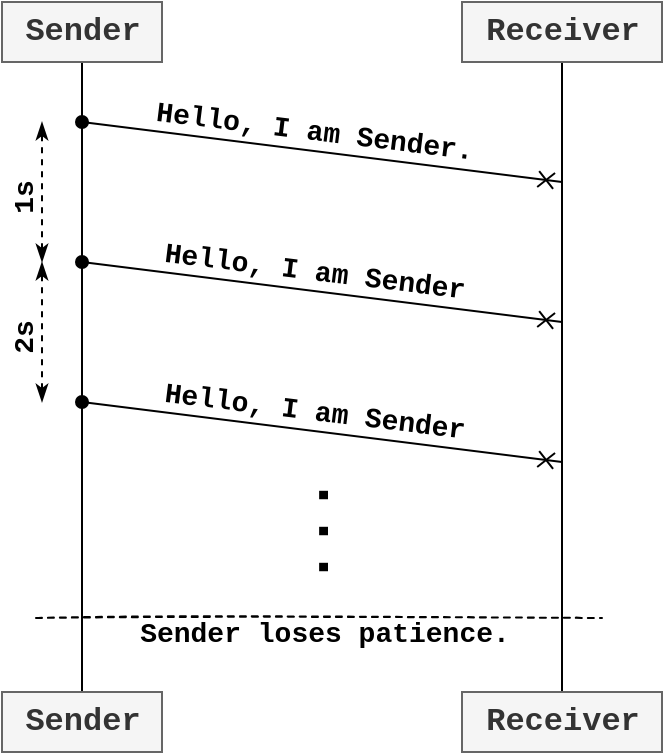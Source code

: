 <mxfile version="20.5.3" type="embed"><diagram id="23iRSUPoRavnBvh4doch" name="Page-1"><mxGraphModel dx="531" dy="615" grid="1" gridSize="10" guides="1" tooltips="1" connect="1" arrows="1" fold="1" page="1" pageScale="1" pageWidth="827" pageHeight="1169" math="0" shadow="0"><root><mxCell id="0"/><mxCell id="1" parent="0"/><mxCell id="2" style="edgeStyle=orthogonalEdgeStyle;rounded=0;orthogonalLoop=1;jettySize=auto;html=1;fontFamily=Courier New;fontSize=16;endArrow=none;endFill=0;" edge="1" parent="1" source="3" target="6"><mxGeometry relative="1" as="geometry"><Array as="points"><mxPoint x="160" y="240"/><mxPoint x="160" y="240"/></Array></mxGeometry></mxCell><mxCell id="3" value="Sender" style="text;html=1;align=center;verticalAlign=middle;resizable=0;points=[];autosize=1;strokeColor=#666666;fillColor=#f5f5f5;fontSize=16;fontFamily=Courier New;fontColor=#333333;fontStyle=1" vertex="1" parent="1"><mxGeometry x="120" y="150" width="80" height="30" as="geometry"/></mxCell><mxCell id="4" style="edgeStyle=orthogonalEdgeStyle;rounded=0;orthogonalLoop=1;jettySize=auto;html=1;fontFamily=Courier New;fontSize=16;endArrow=none;endFill=0;" edge="1" parent="1" source="5" target="7"><mxGeometry relative="1" as="geometry"/></mxCell><mxCell id="5" value="Receiver" style="text;html=1;align=center;verticalAlign=middle;resizable=0;points=[];autosize=1;strokeColor=#666666;fillColor=#f5f5f5;fontSize=16;fontFamily=Courier New;fontColor=#333333;fontStyle=1" vertex="1" parent="1"><mxGeometry x="350" y="150" width="100" height="30" as="geometry"/></mxCell><mxCell id="6" value="Sender" style="text;html=1;align=center;verticalAlign=middle;resizable=0;points=[];autosize=1;strokeColor=#666666;fillColor=#f5f5f5;fontSize=16;fontFamily=Courier New;fontColor=#333333;fontStyle=1" vertex="1" parent="1"><mxGeometry x="120" y="495" width="80" height="30" as="geometry"/></mxCell><mxCell id="7" value="Receiver" style="text;html=1;align=center;verticalAlign=middle;resizable=0;points=[];autosize=1;strokeColor=#666666;fillColor=#f5f5f5;fontSize=16;fontFamily=Courier New;fontColor=#333333;fontStyle=1" vertex="1" parent="1"><mxGeometry x="350" y="495" width="100" height="30" as="geometry"/></mxCell><mxCell id="8" value="" style="endArrow=cross;html=1;rounded=0;fontFamily=Courier New;fontSize=16;startArrow=oval;startFill=1;endFill=0;" edge="1" parent="1"><mxGeometry width="50" height="50" relative="1" as="geometry"><mxPoint x="160" y="210" as="sourcePoint"/><mxPoint x="400" y="240" as="targetPoint"/></mxGeometry></mxCell><mxCell id="9" value="Hello, I am Sender." style="edgeLabel;align=center;verticalAlign=middle;resizable=0;points=[];fontSize=14;fontFamily=Courier New;html=1;rotation=7;fontStyle=1;labelBackgroundColor=none;" vertex="1" connectable="0" parent="8"><mxGeometry x="-0.077" y="-1" relative="1" as="geometry"><mxPoint x="5" y="-10" as="offset"/></mxGeometry></mxCell><mxCell id="12" value="" style="endArrow=cross;html=1;rounded=0;fontFamily=Courier New;fontSize=16;startArrow=oval;startFill=1;sketch=0;endFill=0;" edge="1" parent="1"><mxGeometry width="50" height="50" relative="1" as="geometry"><mxPoint x="160" y="280" as="sourcePoint"/><mxPoint x="400" y="310" as="targetPoint"/></mxGeometry></mxCell><mxCell id="13" value="Hello, I am Sender" style="edgeLabel;align=center;verticalAlign=middle;resizable=0;points=[];fontSize=14;fontFamily=Courier New;html=1;rotation=7;fontStyle=1;labelBackgroundColor=none;" vertex="1" connectable="0" parent="12"><mxGeometry x="-0.077" y="-1" relative="1" as="geometry"><mxPoint x="5" y="-10" as="offset"/></mxGeometry></mxCell><mxCell id="14" value="" style="endArrow=none;dashed=1;html=1;rounded=0;fontFamily=Courier New;fontSize=14;strokeWidth=1;sketch=1;shadow=0;" edge="1" parent="1"><mxGeometry width="50" height="50" relative="1" as="geometry"><mxPoint x="137" y="458" as="sourcePoint"/><mxPoint x="420" y="458" as="targetPoint"/></mxGeometry></mxCell><mxCell id="15" value="&lt;b&gt;Sender loses patience.&lt;/b&gt;" style="edgeLabel;html=1;align=center;verticalAlign=middle;resizable=0;points=[];fontSize=14;fontFamily=Courier New;labelBackgroundColor=none;" vertex="1" connectable="0" parent="14"><mxGeometry x="-0.384" y="-1" relative="1" as="geometry"><mxPoint x="57" y="7" as="offset"/></mxGeometry></mxCell><mxCell id="20" value="" style="endArrow=classicThin;startArrow=classicThin;html=1;rounded=0;dashed=1;endFill=1;startFill=1;" edge="1" parent="1"><mxGeometry width="50" height="50" relative="1" as="geometry"><mxPoint x="140" y="280" as="sourcePoint"/><mxPoint x="140" y="210" as="targetPoint"/></mxGeometry></mxCell><mxCell id="21" value="&lt;font face=&quot;Courier New&quot; style=&quot;font-size: 14px;&quot;&gt;&lt;b style=&quot;font-size: 14px;&quot;&gt;1s&lt;/b&gt;&lt;/font&gt;" style="edgeLabel;html=1;align=center;verticalAlign=middle;resizable=0;points=[];fontSize=14;labelBackgroundColor=none;rotation=0;horizontal=0;" vertex="1" connectable="0" parent="20"><mxGeometry x="0.086" y="-1" relative="1" as="geometry"><mxPoint x="-11" y="6" as="offset"/></mxGeometry></mxCell><mxCell id="24" value="" style="endArrow=cross;html=1;rounded=0;fontFamily=Courier New;fontSize=16;startArrow=oval;startFill=1;sketch=0;endFill=0;" edge="1" parent="1"><mxGeometry width="50" height="50" relative="1" as="geometry"><mxPoint x="160" y="350" as="sourcePoint"/><mxPoint x="400" y="380" as="targetPoint"/></mxGeometry></mxCell><mxCell id="25" value="Hello, I am Sender" style="edgeLabel;align=center;verticalAlign=middle;resizable=0;points=[];fontSize=14;fontFamily=Courier New;html=1;rotation=7;fontStyle=1;labelBackgroundColor=none;" vertex="1" connectable="0" parent="24"><mxGeometry x="-0.077" y="-1" relative="1" as="geometry"><mxPoint x="5" y="-10" as="offset"/></mxGeometry></mxCell><mxCell id="26" value="" style="endArrow=classicThin;startArrow=classicThin;html=1;rounded=0;dashed=1;endFill=1;startFill=1;" edge="1" parent="1"><mxGeometry width="50" height="50" relative="1" as="geometry"><mxPoint x="140" y="350" as="sourcePoint"/><mxPoint x="140" y="280" as="targetPoint"/></mxGeometry></mxCell><mxCell id="27" value="&lt;font face=&quot;Courier New&quot; style=&quot;font-size: 14px;&quot;&gt;&lt;b style=&quot;font-size: 14px;&quot;&gt;2s&lt;/b&gt;&lt;/font&gt;" style="edgeLabel;html=1;align=center;verticalAlign=middle;resizable=0;points=[];fontSize=14;labelBackgroundColor=none;rotation=0;horizontal=0;" vertex="1" connectable="0" parent="26"><mxGeometry x="0.086" y="-1" relative="1" as="geometry"><mxPoint x="-11" y="6" as="offset"/></mxGeometry></mxCell><mxCell id="28" value="···" style="text;html=1;align=center;verticalAlign=middle;resizable=0;points=[];autosize=1;strokeColor=none;fillColor=none;fontSize=30;fontFamily=Courier New;labelBackgroundColor=none;fontStyle=1;horizontal=0;" vertex="1" parent="1"><mxGeometry x="250" y="380" width="60" height="70" as="geometry"/></mxCell></root></mxGraphModel></diagram></mxfile>